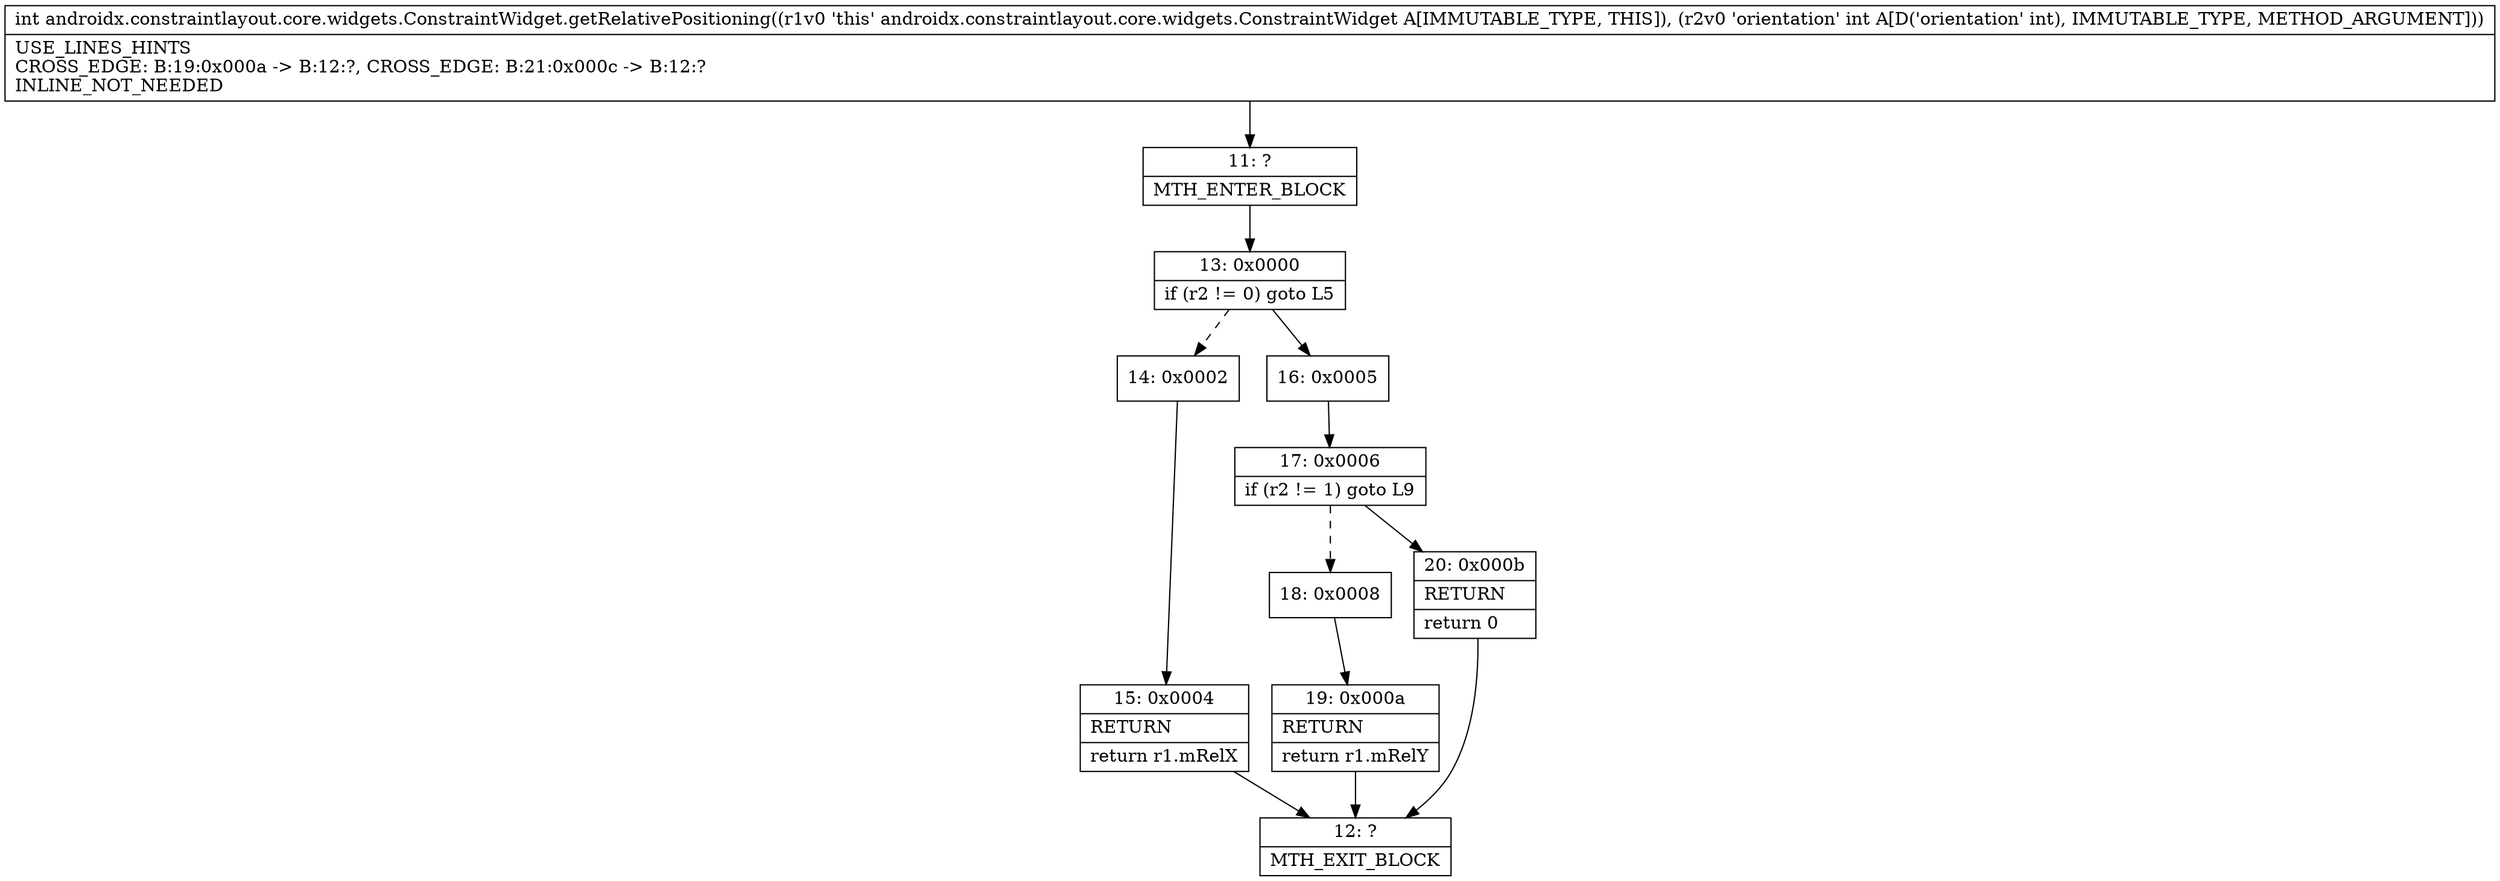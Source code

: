 digraph "CFG forandroidx.constraintlayout.core.widgets.ConstraintWidget.getRelativePositioning(I)I" {
Node_11 [shape=record,label="{11\:\ ?|MTH_ENTER_BLOCK\l}"];
Node_13 [shape=record,label="{13\:\ 0x0000|if (r2 != 0) goto L5\l}"];
Node_14 [shape=record,label="{14\:\ 0x0002}"];
Node_15 [shape=record,label="{15\:\ 0x0004|RETURN\l|return r1.mRelX\l}"];
Node_12 [shape=record,label="{12\:\ ?|MTH_EXIT_BLOCK\l}"];
Node_16 [shape=record,label="{16\:\ 0x0005}"];
Node_17 [shape=record,label="{17\:\ 0x0006|if (r2 != 1) goto L9\l}"];
Node_18 [shape=record,label="{18\:\ 0x0008}"];
Node_19 [shape=record,label="{19\:\ 0x000a|RETURN\l|return r1.mRelY\l}"];
Node_20 [shape=record,label="{20\:\ 0x000b|RETURN\l|return 0\l}"];
MethodNode[shape=record,label="{int androidx.constraintlayout.core.widgets.ConstraintWidget.getRelativePositioning((r1v0 'this' androidx.constraintlayout.core.widgets.ConstraintWidget A[IMMUTABLE_TYPE, THIS]), (r2v0 'orientation' int A[D('orientation' int), IMMUTABLE_TYPE, METHOD_ARGUMENT]))  | USE_LINES_HINTS\lCROSS_EDGE: B:19:0x000a \-\> B:12:?, CROSS_EDGE: B:21:0x000c \-\> B:12:?\lINLINE_NOT_NEEDED\l}"];
MethodNode -> Node_11;Node_11 -> Node_13;
Node_13 -> Node_14[style=dashed];
Node_13 -> Node_16;
Node_14 -> Node_15;
Node_15 -> Node_12;
Node_16 -> Node_17;
Node_17 -> Node_18[style=dashed];
Node_17 -> Node_20;
Node_18 -> Node_19;
Node_19 -> Node_12;
Node_20 -> Node_12;
}

